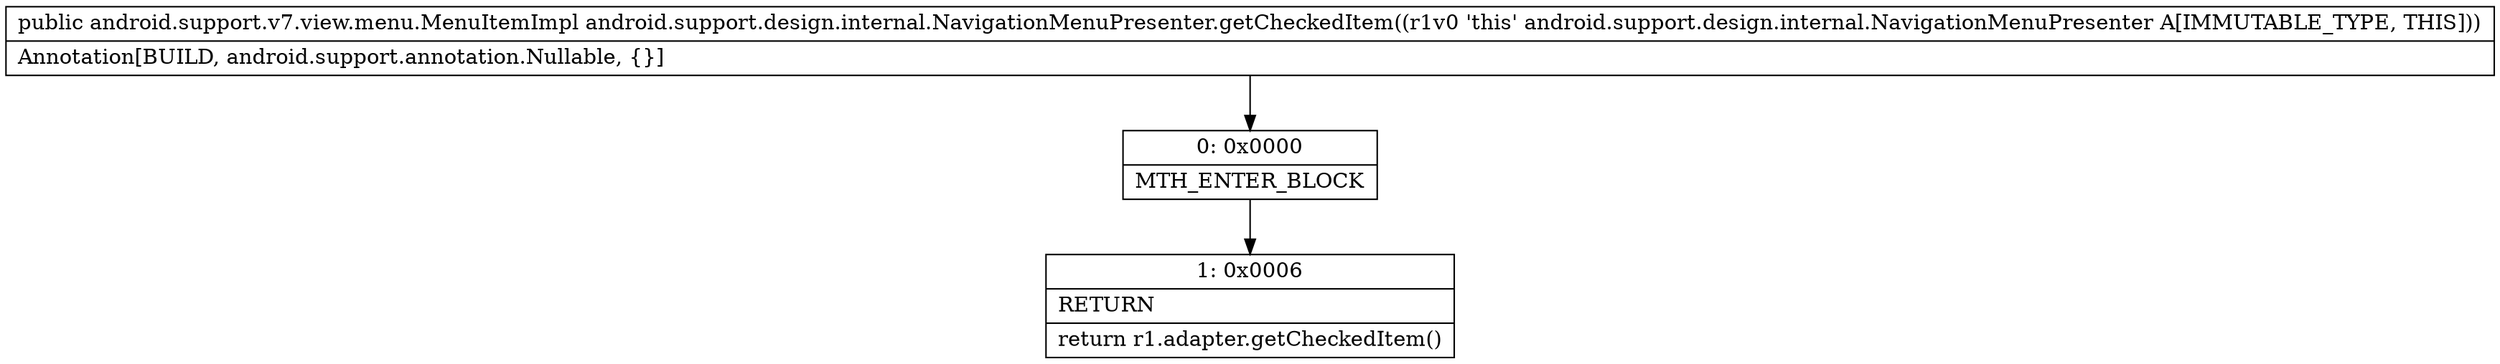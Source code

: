 digraph "CFG forandroid.support.design.internal.NavigationMenuPresenter.getCheckedItem()Landroid\/support\/v7\/view\/menu\/MenuItemImpl;" {
Node_0 [shape=record,label="{0\:\ 0x0000|MTH_ENTER_BLOCK\l}"];
Node_1 [shape=record,label="{1\:\ 0x0006|RETURN\l|return r1.adapter.getCheckedItem()\l}"];
MethodNode[shape=record,label="{public android.support.v7.view.menu.MenuItemImpl android.support.design.internal.NavigationMenuPresenter.getCheckedItem((r1v0 'this' android.support.design.internal.NavigationMenuPresenter A[IMMUTABLE_TYPE, THIS]))  | Annotation[BUILD, android.support.annotation.Nullable, \{\}]\l}"];
MethodNode -> Node_0;
Node_0 -> Node_1;
}


